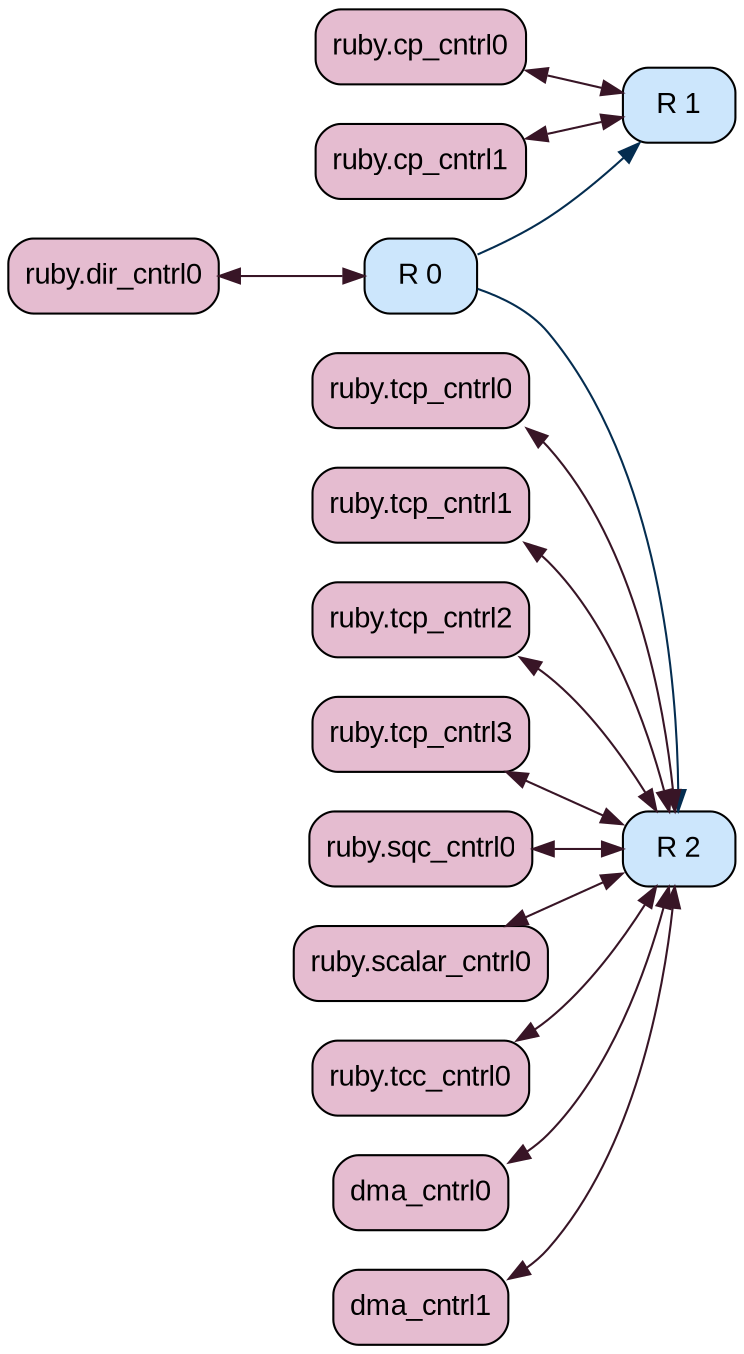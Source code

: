 graph G {
rankdir=LR;
"system.ruby.network.ext_links00.int_node" [color="#000000", fillcolor="#cce6fc", fontcolor="#000000", fontname=Arial, fontsize=14, label="R 0", shape=Mrecord, style="rounded, filled"];
"system.ruby.network.ext_links01.int_node" [color="#000000", fillcolor="#cce6fc", fontcolor="#000000", fontname=Arial, fontsize=14, label="R 1", shape=Mrecord, style="rounded, filled"];
"system.ruby.network.ext_links03.int_node" [color="#000000", fillcolor="#cce6fc", fontcolor="#000000", fontname=Arial, fontsize=14, label="R 2", shape=Mrecord, style="rounded, filled"];
"system.ruby.network.ext_links00.int_node" -- "system.ruby.network.ext_links01.int_node"  [color="#042d50", dir=forward, weight=0.5];
"system.ruby.network.ext_links00.int_node" -- "system.ruby.network.ext_links03.int_node"  [color="#042d50", dir=forward, weight=0.5];
"system.ruby.dir_cntrl0" [color="#000000", fillcolor="#e5bcd0", fontcolor="#000000", fontname=Arial, fontsize=14, label="ruby.dir_cntrl0", shape=Mrecord, style="rounded, filled"];
"system.ruby.dir_cntrl0" -- "system.ruby.network.ext_links00.int_node"  [color="#381526", dir=both, weight=1.0];
"system.ruby.cp_cntrl0" [color="#000000", fillcolor="#e5bcd0", fontcolor="#000000", fontname=Arial, fontsize=14, label="ruby.cp_cntrl0", shape=Mrecord, style="rounded, filled"];
"system.ruby.cp_cntrl0" -- "system.ruby.network.ext_links01.int_node"  [color="#381526", dir=both, weight=1.0];
"system.ruby.cp_cntrl1" [color="#000000", fillcolor="#e5bcd0", fontcolor="#000000", fontname=Arial, fontsize=14, label="ruby.cp_cntrl1", shape=Mrecord, style="rounded, filled"];
"system.ruby.cp_cntrl1" -- "system.ruby.network.ext_links01.int_node"  [color="#381526", dir=both, weight=1.0];
"system.ruby.tcp_cntrl0" [color="#000000", fillcolor="#e5bcd0", fontcolor="#000000", fontname=Arial, fontsize=14, label="ruby.tcp_cntrl0", shape=Mrecord, style="rounded, filled"];
"system.ruby.tcp_cntrl0" -- "system.ruby.network.ext_links03.int_node"  [color="#381526", dir=both, weight=1.0];
"system.ruby.tcp_cntrl1" [color="#000000", fillcolor="#e5bcd0", fontcolor="#000000", fontname=Arial, fontsize=14, label="ruby.tcp_cntrl1", shape=Mrecord, style="rounded, filled"];
"system.ruby.tcp_cntrl1" -- "system.ruby.network.ext_links03.int_node"  [color="#381526", dir=both, weight=1.0];
"system.ruby.tcp_cntrl2" [color="#000000", fillcolor="#e5bcd0", fontcolor="#000000", fontname=Arial, fontsize=14, label="ruby.tcp_cntrl2", shape=Mrecord, style="rounded, filled"];
"system.ruby.tcp_cntrl2" -- "system.ruby.network.ext_links03.int_node"  [color="#381526", dir=both, weight=1.0];
"system.ruby.tcp_cntrl3" [color="#000000", fillcolor="#e5bcd0", fontcolor="#000000", fontname=Arial, fontsize=14, label="ruby.tcp_cntrl3", shape=Mrecord, style="rounded, filled"];
"system.ruby.tcp_cntrl3" -- "system.ruby.network.ext_links03.int_node"  [color="#381526", dir=both, weight=1.0];
"system.ruby.sqc_cntrl0" [color="#000000", fillcolor="#e5bcd0", fontcolor="#000000", fontname=Arial, fontsize=14, label="ruby.sqc_cntrl0", shape=Mrecord, style="rounded, filled"];
"system.ruby.sqc_cntrl0" -- "system.ruby.network.ext_links03.int_node"  [color="#381526", dir=both, weight=1.0];
"system.ruby.scalar_cntrl0" [color="#000000", fillcolor="#e5bcd0", fontcolor="#000000", fontname=Arial, fontsize=14, label="ruby.scalar_cntrl0", shape=Mrecord, style="rounded, filled"];
"system.ruby.scalar_cntrl0" -- "system.ruby.network.ext_links03.int_node"  [color="#381526", dir=both, weight=1.0];
"system.ruby.tcc_cntrl0" [color="#000000", fillcolor="#e5bcd0", fontcolor="#000000", fontname=Arial, fontsize=14, label="ruby.tcc_cntrl0", shape=Mrecord, style="rounded, filled"];
"system.ruby.tcc_cntrl0" -- "system.ruby.network.ext_links03.int_node"  [color="#381526", dir=both, weight=1.0];
"system.dma_cntrl0" [color="#000000", fillcolor="#e5bcd0", fontcolor="#000000", fontname=Arial, fontsize=14, label=dma_cntrl0, shape=Mrecord, style="rounded, filled"];
"system.dma_cntrl0" -- "system.ruby.network.ext_links03.int_node"  [color="#381526", dir=both, weight=1.0];
"system.dma_cntrl1" [color="#000000", fillcolor="#e5bcd0", fontcolor="#000000", fontname=Arial, fontsize=14, label=dma_cntrl1, shape=Mrecord, style="rounded, filled"];
"system.dma_cntrl1" -- "system.ruby.network.ext_links03.int_node"  [color="#381526", dir=both, weight=1.0];
}
